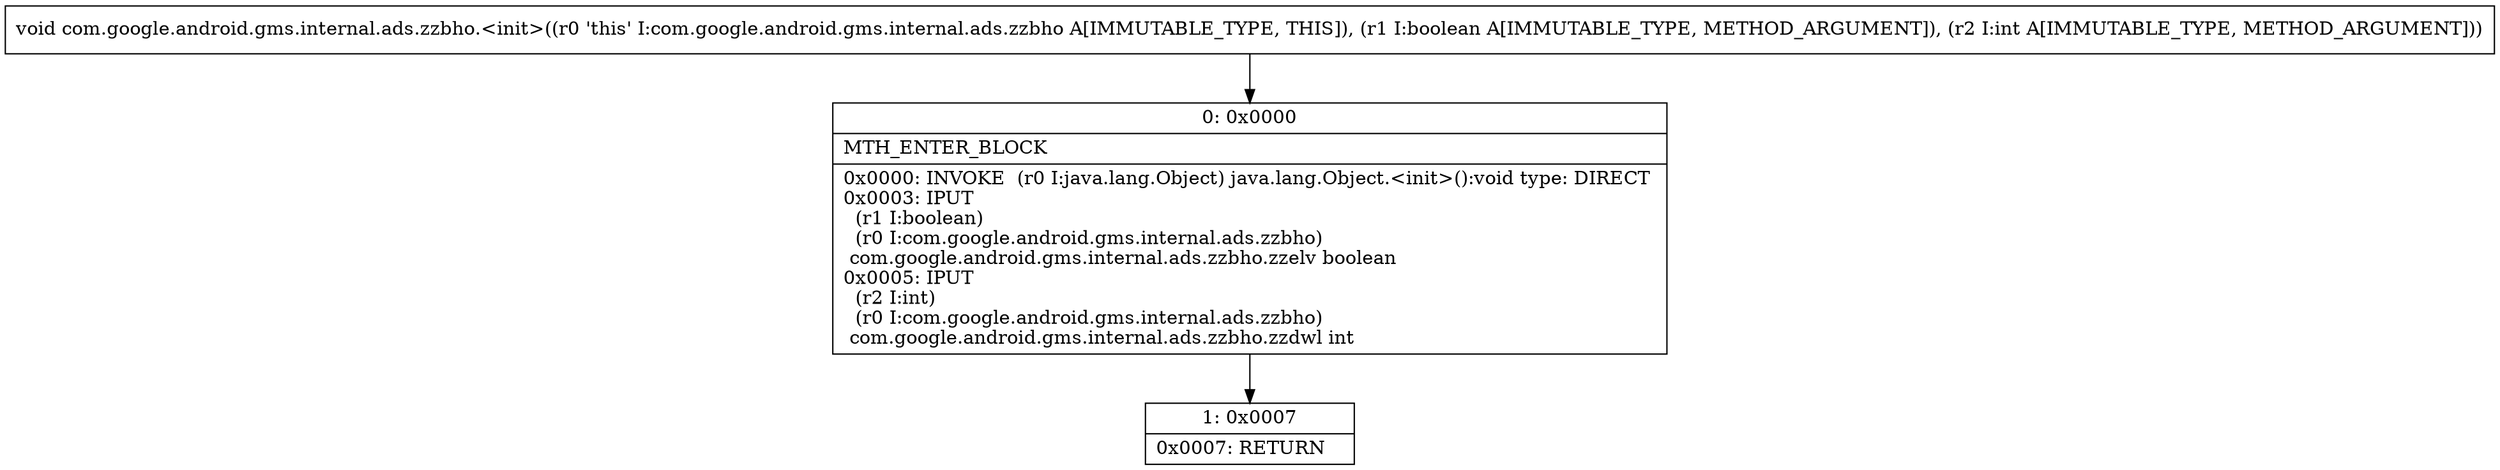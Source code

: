 digraph "CFG forcom.google.android.gms.internal.ads.zzbho.\<init\>(ZI)V" {
Node_0 [shape=record,label="{0\:\ 0x0000|MTH_ENTER_BLOCK\l|0x0000: INVOKE  (r0 I:java.lang.Object) java.lang.Object.\<init\>():void type: DIRECT \l0x0003: IPUT  \l  (r1 I:boolean)\l  (r0 I:com.google.android.gms.internal.ads.zzbho)\l com.google.android.gms.internal.ads.zzbho.zzelv boolean \l0x0005: IPUT  \l  (r2 I:int)\l  (r0 I:com.google.android.gms.internal.ads.zzbho)\l com.google.android.gms.internal.ads.zzbho.zzdwl int \l}"];
Node_1 [shape=record,label="{1\:\ 0x0007|0x0007: RETURN   \l}"];
MethodNode[shape=record,label="{void com.google.android.gms.internal.ads.zzbho.\<init\>((r0 'this' I:com.google.android.gms.internal.ads.zzbho A[IMMUTABLE_TYPE, THIS]), (r1 I:boolean A[IMMUTABLE_TYPE, METHOD_ARGUMENT]), (r2 I:int A[IMMUTABLE_TYPE, METHOD_ARGUMENT])) }"];
MethodNode -> Node_0;
Node_0 -> Node_1;
}

